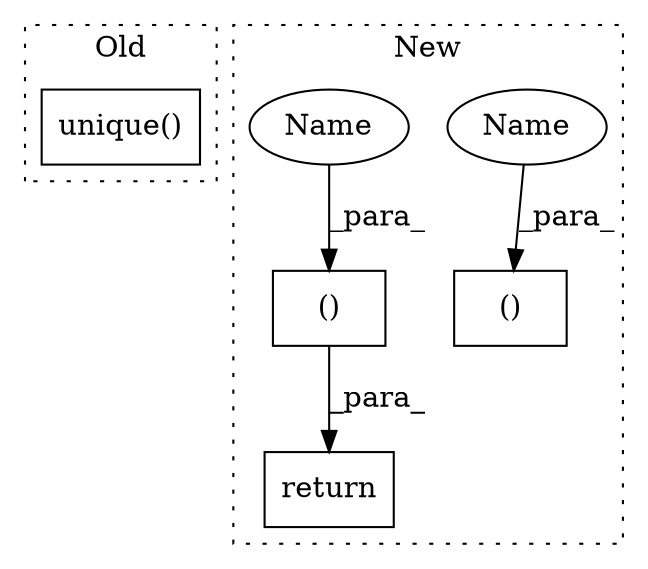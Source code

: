 digraph G {
subgraph cluster0 {
1 [label="unique()" a="75" s="1172" l="21" shape="box"];
label = "Old";
style="dotted";
}
subgraph cluster1 {
2 [label="return" a="93" s="1449" l="7" shape="box"];
3 [label="()" a="54" s="1463" l="36" shape="box"];
4 [label="()" a="54" s="1938" l="63" shape="box"];
5 [label="Name" a="87" s="1940" l="16" shape="ellipse"];
6 [label="Name" a="87" s="1465" l="16" shape="ellipse"];
label = "New";
style="dotted";
}
3 -> 2 [label="_para_"];
5 -> 4 [label="_para_"];
6 -> 3 [label="_para_"];
}